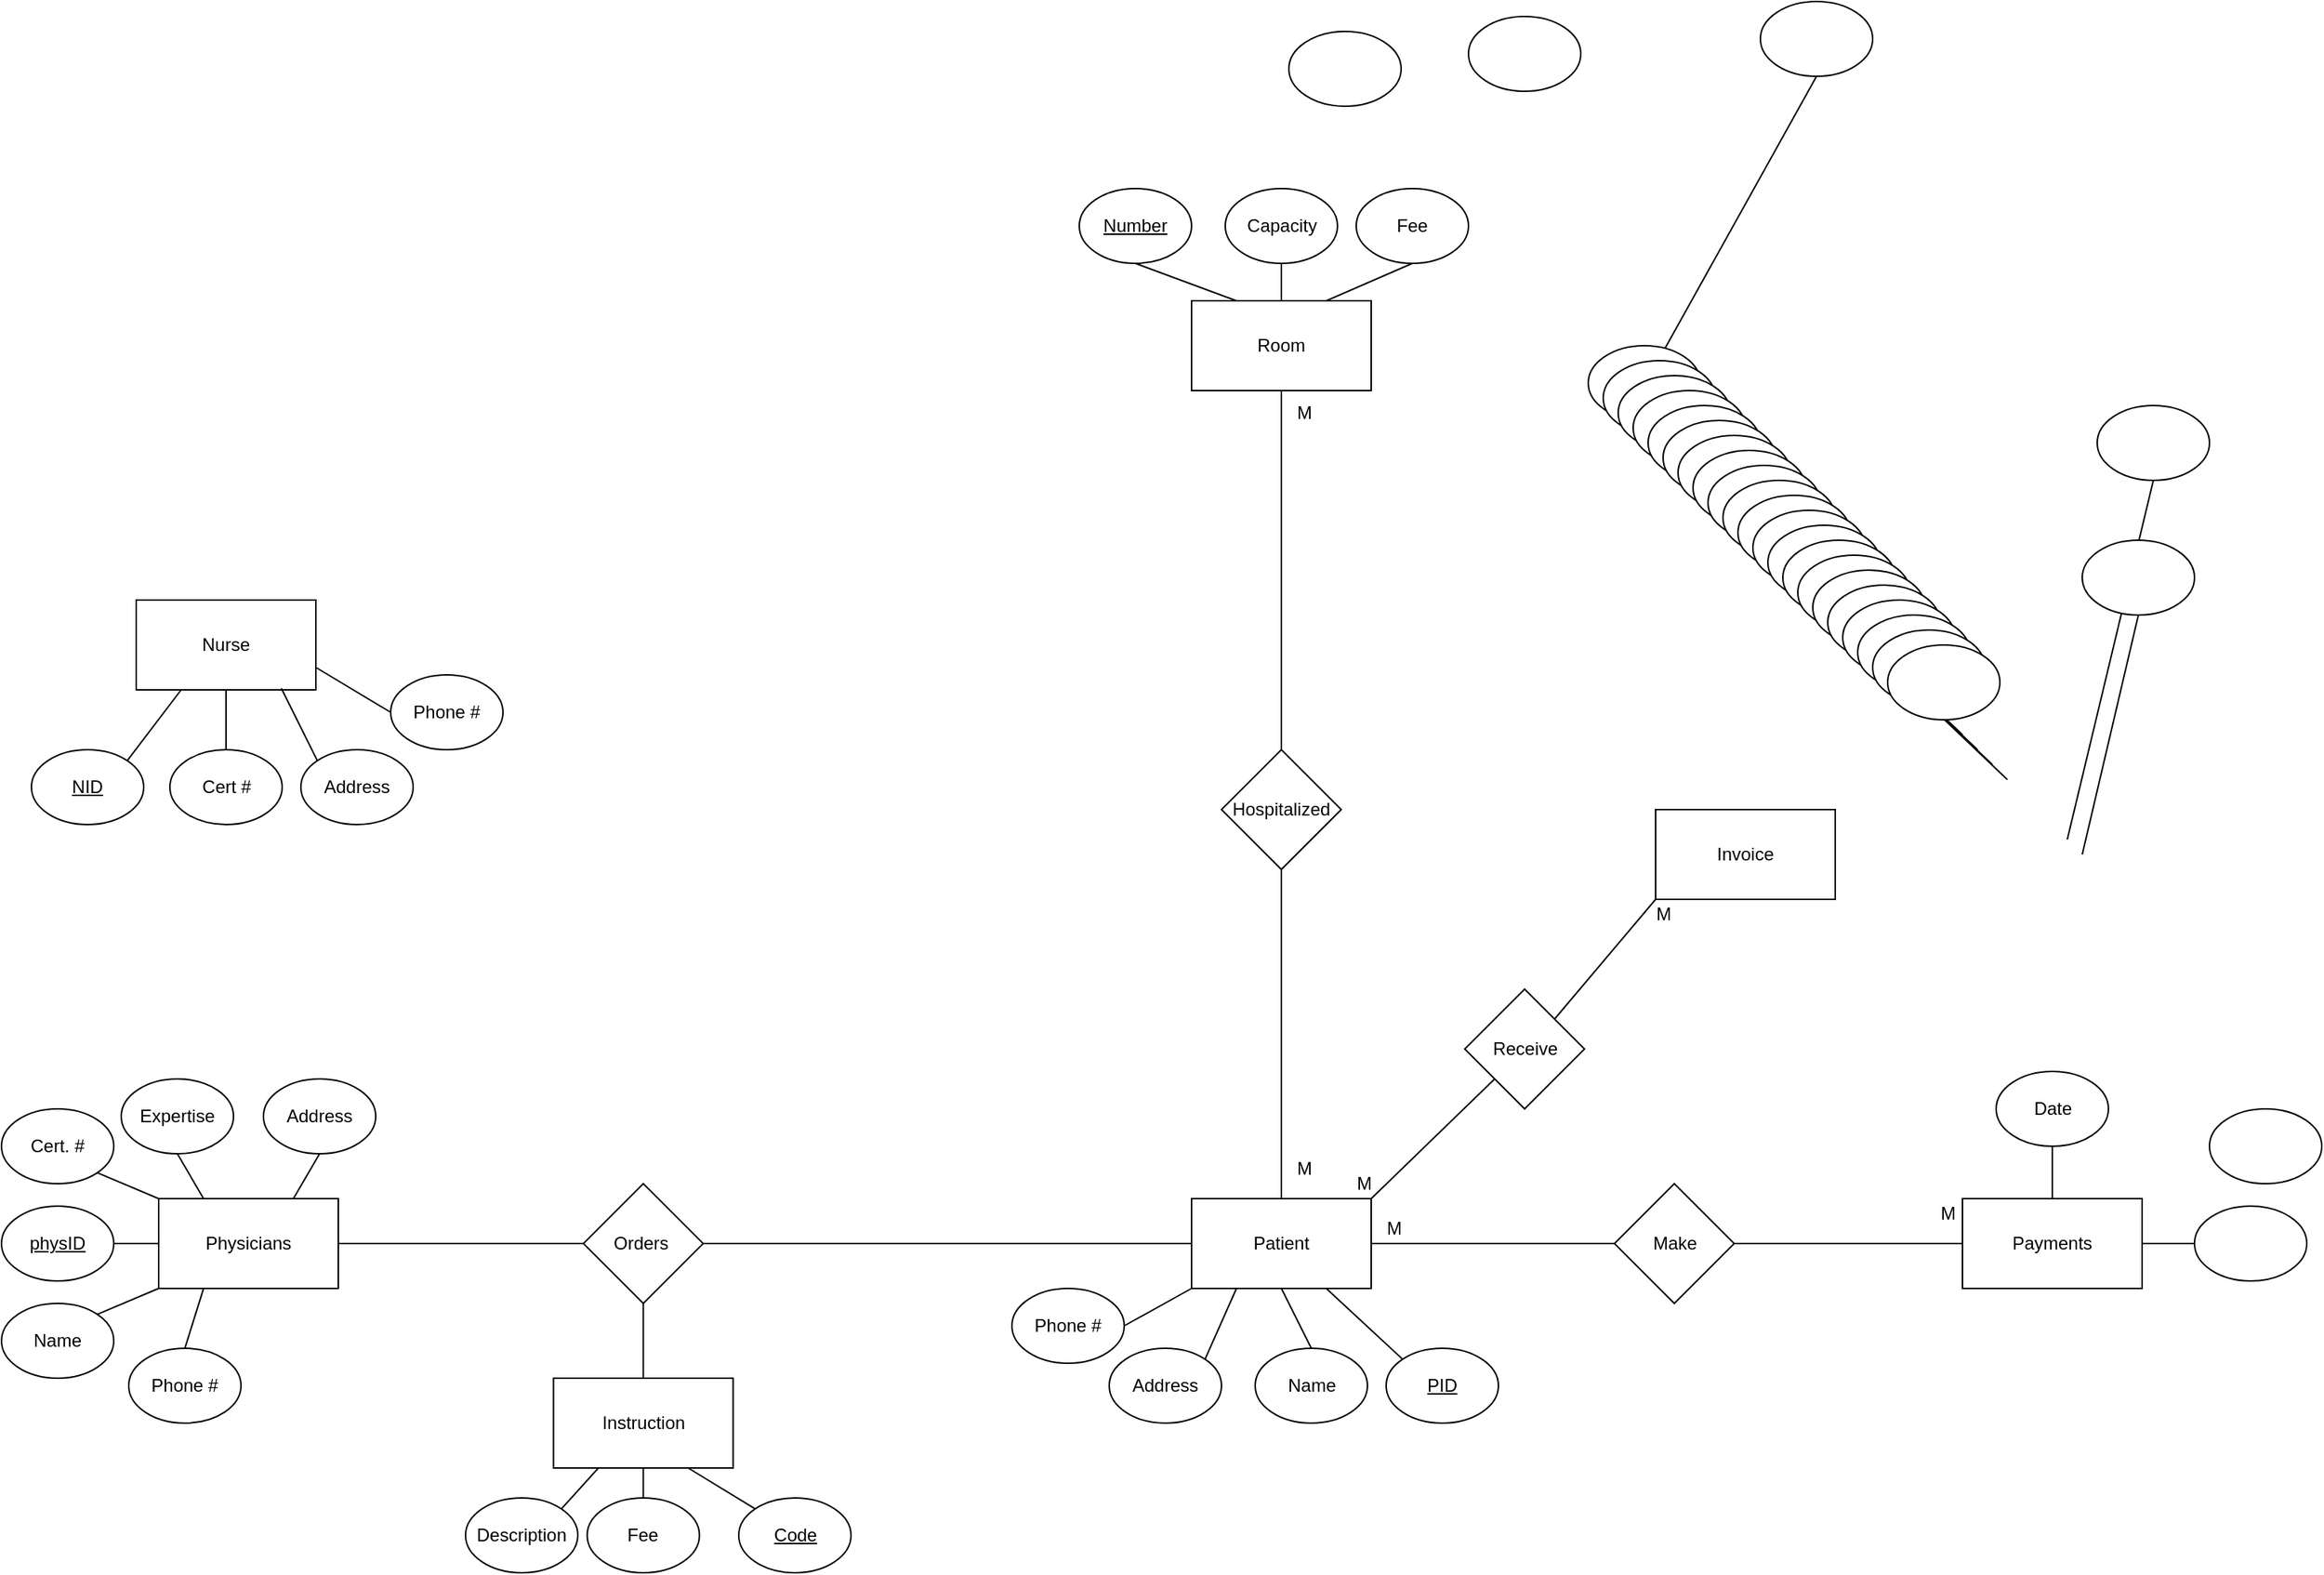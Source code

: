 <mxfile version="20.7.4" type="device"><diagram id="SSazmtFKOzigNYbbt5q3" name="Page-1"><mxGraphModel dx="3290" dy="1464" grid="1" gridSize="10" guides="1" tooltips="1" connect="1" arrows="1" fold="1" page="1" pageScale="1" pageWidth="850" pageHeight="1100" math="0" shadow="0"><root><mxCell id="0"/><mxCell id="1" parent="0"/><mxCell id="51HZiMlxU9EM_0fWzo---1" value="Physicians" style="rounded=0;whiteSpace=wrap;html=1;" parent="1" vertex="1"><mxGeometry x="-705" y="820" width="120" height="60" as="geometry"/></mxCell><mxCell id="51HZiMlxU9EM_0fWzo---2" value="Room" style="rounded=0;whiteSpace=wrap;html=1;" parent="1" vertex="1"><mxGeometry x="-15" y="220" width="120" height="60" as="geometry"/></mxCell><mxCell id="51HZiMlxU9EM_0fWzo---3" value="Instruction" style="rounded=0;whiteSpace=wrap;html=1;" parent="1" vertex="1"><mxGeometry x="-441.25" y="940" width="120" height="60" as="geometry"/></mxCell><mxCell id="51HZiMlxU9EM_0fWzo---4" value="Payments" style="rounded=0;whiteSpace=wrap;html=1;" parent="1" vertex="1"><mxGeometry x="500" y="820" width="120" height="60" as="geometry"/></mxCell><mxCell id="51HZiMlxU9EM_0fWzo---5" value="Patient" style="rounded=0;whiteSpace=wrap;html=1;" parent="1" vertex="1"><mxGeometry x="-15" y="820" width="120" height="60" as="geometry"/></mxCell><mxCell id="51HZiMlxU9EM_0fWzo---6" value="Nurse" style="rounded=0;whiteSpace=wrap;html=1;" parent="1" vertex="1"><mxGeometry x="-720" y="420" width="120" height="60" as="geometry"/></mxCell><mxCell id="51HZiMlxU9EM_0fWzo---7" value="&lt;u&gt;physID&lt;/u&gt;" style="ellipse;whiteSpace=wrap;html=1;" parent="1" vertex="1"><mxGeometry x="-810" y="825" width="75" height="50" as="geometry"/></mxCell><mxCell id="51HZiMlxU9EM_0fWzo---8" value="" style="endArrow=none;html=1;rounded=0;entryX=1;entryY=0.5;entryDx=0;entryDy=0;exitX=0;exitY=0.5;exitDx=0;exitDy=0;" parent="1" source="51HZiMlxU9EM_0fWzo---1" target="51HZiMlxU9EM_0fWzo---7" edge="1"><mxGeometry width="50" height="50" relative="1" as="geometry"><mxPoint x="-655" y="760" as="sourcePoint"/><mxPoint x="-435" y="920" as="targetPoint"/></mxGeometry></mxCell><mxCell id="51HZiMlxU9EM_0fWzo---87" value="" style="ellipse;whiteSpace=wrap;html=1;" parent="1" vertex="1"><mxGeometry x="50" y="40" width="75" height="50" as="geometry"/></mxCell><mxCell id="51HZiMlxU9EM_0fWzo---88" value="" style="endArrow=none;html=1;rounded=0;entryX=0;entryY=0;entryDx=0;entryDy=0;exitX=0.75;exitY=1;exitDx=0;exitDy=0;" parent="1" source="51HZiMlxU9EM_0fWzo---3" target="51HZiMlxU9EM_0fWzo---93" edge="1"><mxGeometry width="50" height="50" relative="1" as="geometry"><mxPoint x="-330" y="1090" as="sourcePoint"/><mxPoint x="362.5" y="1220" as="targetPoint"/></mxGeometry></mxCell><mxCell id="51HZiMlxU9EM_0fWzo---89" value="" style="ellipse;whiteSpace=wrap;html=1;" parent="1" vertex="1"><mxGeometry x="170" y="30" width="75" height="50" as="geometry"/></mxCell><mxCell id="51HZiMlxU9EM_0fWzo---91" value="" style="ellipse;whiteSpace=wrap;html=1;" parent="1" vertex="1"><mxGeometry x="665" y="760" width="75" height="50" as="geometry"/></mxCell><mxCell id="51HZiMlxU9EM_0fWzo---93" value="&lt;u&gt;Code&lt;/u&gt;" style="ellipse;whiteSpace=wrap;html=1;" parent="1" vertex="1"><mxGeometry x="-317.5" y="1020" width="75" height="50" as="geometry"/></mxCell><mxCell id="51HZiMlxU9EM_0fWzo---95" value="Phone #" style="ellipse;whiteSpace=wrap;html=1;" parent="1" vertex="1"><mxGeometry x="-725" y="920" width="75" height="50" as="geometry"/></mxCell><mxCell id="51HZiMlxU9EM_0fWzo---96" value="" style="endArrow=none;html=1;rounded=0;exitX=0.25;exitY=1;exitDx=0;exitDy=0;entryX=0.5;entryY=0;entryDx=0;entryDy=0;" parent="1" source="51HZiMlxU9EM_0fWzo---1" target="51HZiMlxU9EM_0fWzo---95" edge="1"><mxGeometry width="50" height="50" relative="1" as="geometry"><mxPoint x="-405" y="810" as="sourcePoint"/><mxPoint x="-675" y="920" as="targetPoint"/></mxGeometry></mxCell><mxCell id="51HZiMlxU9EM_0fWzo---97" value="Fee" style="ellipse;whiteSpace=wrap;html=1;" parent="1" vertex="1"><mxGeometry x="-418.75" y="1020" width="75" height="50" as="geometry"/></mxCell><mxCell id="51HZiMlxU9EM_0fWzo---98" value="" style="endArrow=none;html=1;rounded=0;entryX=0.5;entryY=0;entryDx=0;entryDy=0;exitX=0.5;exitY=1;exitDx=0;exitDy=0;" parent="1" source="51HZiMlxU9EM_0fWzo---3" target="51HZiMlxU9EM_0fWzo---97" edge="1"><mxGeometry width="50" height="50" relative="1" as="geometry"><mxPoint x="-390" y="1090" as="sourcePoint"/><mxPoint x="412.5" y="1270" as="targetPoint"/></mxGeometry></mxCell><mxCell id="51HZiMlxU9EM_0fWzo---99" value="Description" style="ellipse;whiteSpace=wrap;html=1;" parent="1" vertex="1"><mxGeometry x="-500" y="1020" width="75" height="50" as="geometry"/></mxCell><mxCell id="51HZiMlxU9EM_0fWzo---100" value="" style="endArrow=none;html=1;rounded=0;entryX=1;entryY=0;entryDx=0;entryDy=0;exitX=0.25;exitY=1;exitDx=0;exitDy=0;" parent="1" source="51HZiMlxU9EM_0fWzo---3" target="51HZiMlxU9EM_0fWzo---99" edge="1"><mxGeometry width="50" height="50" relative="1" as="geometry"><mxPoint x="-420" y="1090" as="sourcePoint"/><mxPoint x="-110" y="1130" as="targetPoint"/></mxGeometry></mxCell><mxCell id="51HZiMlxU9EM_0fWzo---101" value="Capacity" style="ellipse;whiteSpace=wrap;html=1;" parent="1" vertex="1"><mxGeometry x="7.5" y="145" width="75" height="50" as="geometry"/></mxCell><mxCell id="51HZiMlxU9EM_0fWzo---102" value="" style="endArrow=none;html=1;rounded=0;entryX=0.5;entryY=1;entryDx=0;entryDy=0;exitX=0.5;exitY=0;exitDx=0;exitDy=0;" parent="1" source="51HZiMlxU9EM_0fWzo---2" target="51HZiMlxU9EM_0fWzo---101" edge="1"><mxGeometry width="50" height="50" relative="1" as="geometry"><mxPoint x="335" y="235" as="sourcePoint"/><mxPoint x="555" y="395" as="targetPoint"/></mxGeometry></mxCell><mxCell id="51HZiMlxU9EM_0fWzo---103" value="Address" style="ellipse;whiteSpace=wrap;html=1;" parent="1" vertex="1"><mxGeometry x="-635" y="740" width="75" height="50" as="geometry"/></mxCell><mxCell id="51HZiMlxU9EM_0fWzo---104" value="" style="endArrow=none;html=1;rounded=0;entryX=0.5;entryY=1;entryDx=0;entryDy=0;exitX=0.75;exitY=0;exitDx=0;exitDy=0;" parent="1" source="51HZiMlxU9EM_0fWzo---1" target="51HZiMlxU9EM_0fWzo---103" edge="1"><mxGeometry width="50" height="50" relative="1" as="geometry"><mxPoint x="-365" y="850" as="sourcePoint"/><mxPoint x="-145" y="1010" as="targetPoint"/></mxGeometry></mxCell><mxCell id="51HZiMlxU9EM_0fWzo---105" value="" style="ellipse;whiteSpace=wrap;html=1;" parent="1" vertex="1"><mxGeometry x="365" y="20" width="75" height="50" as="geometry"/></mxCell><mxCell id="51HZiMlxU9EM_0fWzo---106" value="" style="endArrow=none;html=1;rounded=0;entryX=0.5;entryY=1;entryDx=0;entryDy=0;" parent="1" target="51HZiMlxU9EM_0fWzo---105" edge="1"><mxGeometry width="50" height="50" relative="1" as="geometry"><mxPoint x="280" y="290" as="sourcePoint"/><mxPoint x="500" y="450" as="targetPoint"/></mxGeometry></mxCell><mxCell id="51HZiMlxU9EM_0fWzo---107" value="Cert. #" style="ellipse;whiteSpace=wrap;html=1;" parent="1" vertex="1"><mxGeometry x="-810" y="760" width="75" height="50" as="geometry"/></mxCell><mxCell id="51HZiMlxU9EM_0fWzo---108" value="" style="endArrow=none;html=1;rounded=0;entryX=1;entryY=1;entryDx=0;entryDy=0;exitX=0;exitY=0;exitDx=0;exitDy=0;" parent="1" source="51HZiMlxU9EM_0fWzo---1" target="51HZiMlxU9EM_0fWzo---107" edge="1"><mxGeometry width="50" height="50" relative="1" as="geometry"><mxPoint x="-705" y="820" as="sourcePoint"/><mxPoint x="-325" y="1030" as="targetPoint"/></mxGeometry></mxCell><mxCell id="51HZiMlxU9EM_0fWzo---109" value="Name" style="ellipse;whiteSpace=wrap;html=1;" parent="1" vertex="1"><mxGeometry x="-810" y="890" width="75" height="50" as="geometry"/></mxCell><mxCell id="51HZiMlxU9EM_0fWzo---110" value="" style="endArrow=none;html=1;rounded=0;entryX=1;entryY=0;entryDx=0;entryDy=0;exitX=0;exitY=1;exitDx=0;exitDy=0;" parent="1" source="51HZiMlxU9EM_0fWzo---1" target="51HZiMlxU9EM_0fWzo---109" edge="1"><mxGeometry width="50" height="50" relative="1" as="geometry"><mxPoint x="-545" y="710" as="sourcePoint"/><mxPoint x="-315" y="1040" as="targetPoint"/></mxGeometry></mxCell><mxCell id="51HZiMlxU9EM_0fWzo---111" value="Expertise" style="ellipse;whiteSpace=wrap;html=1;" parent="1" vertex="1"><mxGeometry x="-730" y="740" width="75" height="50" as="geometry"/></mxCell><mxCell id="51HZiMlxU9EM_0fWzo---112" value="" style="endArrow=none;html=1;rounded=0;entryX=0.5;entryY=1;entryDx=0;entryDy=0;exitX=0.25;exitY=0;exitDx=0;exitDy=0;" parent="1" source="51HZiMlxU9EM_0fWzo---1" target="51HZiMlxU9EM_0fWzo---111" edge="1"><mxGeometry width="50" height="50" relative="1" as="geometry"><mxPoint x="-475" y="710" as="sourcePoint"/><mxPoint x="-305" y="1050" as="targetPoint"/></mxGeometry></mxCell><mxCell id="51HZiMlxU9EM_0fWzo---113" value="Fee" style="ellipse;whiteSpace=wrap;html=1;" parent="1" vertex="1"><mxGeometry x="95" y="145" width="75" height="50" as="geometry"/></mxCell><mxCell id="51HZiMlxU9EM_0fWzo---114" value="" style="endArrow=none;html=1;rounded=0;entryX=0.5;entryY=1;entryDx=0;entryDy=0;exitX=0.75;exitY=0;exitDx=0;exitDy=0;" parent="1" source="51HZiMlxU9EM_0fWzo---2" target="51HZiMlxU9EM_0fWzo---113" edge="1"><mxGeometry width="50" height="50" relative="1" as="geometry"><mxPoint x="495" y="105" as="sourcePoint"/><mxPoint x="615" y="455" as="targetPoint"/></mxGeometry></mxCell><mxCell id="51HZiMlxU9EM_0fWzo---115" value="&lt;u&gt;Number&lt;/u&gt;" style="ellipse;whiteSpace=wrap;html=1;" parent="1" vertex="1"><mxGeometry x="-90" y="145" width="75" height="50" as="geometry"/></mxCell><mxCell id="51HZiMlxU9EM_0fWzo---116" value="" style="endArrow=none;html=1;rounded=0;entryX=0.5;entryY=1;entryDx=0;entryDy=0;exitX=0.25;exitY=0;exitDx=0;exitDy=0;" parent="1" source="51HZiMlxU9EM_0fWzo---2" target="51HZiMlxU9EM_0fWzo---115" edge="1"><mxGeometry width="50" height="50" relative="1" as="geometry"><mxPoint x="475" y="155" as="sourcePoint"/><mxPoint x="625" y="465" as="targetPoint"/></mxGeometry></mxCell><mxCell id="51HZiMlxU9EM_0fWzo---117" value="" style="ellipse;whiteSpace=wrap;html=1;" parent="1" vertex="1"><mxGeometry x="250" y="250" width="75" height="50" as="geometry"/></mxCell><mxCell id="51HZiMlxU9EM_0fWzo---118" value="" style="endArrow=none;html=1;rounded=0;entryX=0.5;entryY=1;entryDx=0;entryDy=0;" parent="1" target="51HZiMlxU9EM_0fWzo---117" edge="1"><mxGeometry width="50" height="50" relative="1" as="geometry"><mxPoint x="340" y="350" as="sourcePoint"/><mxPoint x="560" y="510" as="targetPoint"/></mxGeometry></mxCell><mxCell id="51HZiMlxU9EM_0fWzo---119" value="" style="ellipse;whiteSpace=wrap;html=1;" parent="1" vertex="1"><mxGeometry x="260" y="260" width="75" height="50" as="geometry"/></mxCell><mxCell id="51HZiMlxU9EM_0fWzo---120" value="" style="endArrow=none;html=1;rounded=0;entryX=0.5;entryY=1;entryDx=0;entryDy=0;" parent="1" target="51HZiMlxU9EM_0fWzo---119" edge="1"><mxGeometry width="50" height="50" relative="1" as="geometry"><mxPoint x="350" y="360" as="sourcePoint"/><mxPoint x="570" y="520" as="targetPoint"/></mxGeometry></mxCell><mxCell id="51HZiMlxU9EM_0fWzo---121" value="" style="ellipse;whiteSpace=wrap;html=1;" parent="1" vertex="1"><mxGeometry x="270" y="270" width="75" height="50" as="geometry"/></mxCell><mxCell id="51HZiMlxU9EM_0fWzo---122" value="" style="endArrow=none;html=1;rounded=0;entryX=0.5;entryY=1;entryDx=0;entryDy=0;" parent="1" target="51HZiMlxU9EM_0fWzo---121" edge="1"><mxGeometry width="50" height="50" relative="1" as="geometry"><mxPoint x="360" y="370" as="sourcePoint"/><mxPoint x="580" y="530" as="targetPoint"/></mxGeometry></mxCell><mxCell id="51HZiMlxU9EM_0fWzo---123" value="" style="ellipse;whiteSpace=wrap;html=1;" parent="1" vertex="1"><mxGeometry x="280" y="280" width="75" height="50" as="geometry"/></mxCell><mxCell id="51HZiMlxU9EM_0fWzo---124" value="" style="endArrow=none;html=1;rounded=0;entryX=0.5;entryY=1;entryDx=0;entryDy=0;" parent="1" target="51HZiMlxU9EM_0fWzo---123" edge="1"><mxGeometry width="50" height="50" relative="1" as="geometry"><mxPoint x="370" y="380" as="sourcePoint"/><mxPoint x="590" y="540" as="targetPoint"/></mxGeometry></mxCell><mxCell id="51HZiMlxU9EM_0fWzo---125" value="" style="ellipse;whiteSpace=wrap;html=1;" parent="1" vertex="1"><mxGeometry x="290" y="290" width="75" height="50" as="geometry"/></mxCell><mxCell id="51HZiMlxU9EM_0fWzo---126" value="" style="endArrow=none;html=1;rounded=0;entryX=0.5;entryY=1;entryDx=0;entryDy=0;" parent="1" target="51HZiMlxU9EM_0fWzo---125" edge="1"><mxGeometry width="50" height="50" relative="1" as="geometry"><mxPoint x="380" y="390" as="sourcePoint"/><mxPoint x="600" y="550" as="targetPoint"/></mxGeometry></mxCell><mxCell id="51HZiMlxU9EM_0fWzo---127" value="" style="ellipse;whiteSpace=wrap;html=1;" parent="1" vertex="1"><mxGeometry x="300" y="300" width="75" height="50" as="geometry"/></mxCell><mxCell id="51HZiMlxU9EM_0fWzo---128" value="" style="endArrow=none;html=1;rounded=0;entryX=0.5;entryY=1;entryDx=0;entryDy=0;" parent="1" target="51HZiMlxU9EM_0fWzo---127" edge="1"><mxGeometry width="50" height="50" relative="1" as="geometry"><mxPoint x="390" y="400" as="sourcePoint"/><mxPoint x="610" y="560" as="targetPoint"/></mxGeometry></mxCell><mxCell id="51HZiMlxU9EM_0fWzo---129" value="" style="ellipse;whiteSpace=wrap;html=1;" parent="1" vertex="1"><mxGeometry x="310" y="310" width="75" height="50" as="geometry"/></mxCell><mxCell id="51HZiMlxU9EM_0fWzo---130" value="" style="endArrow=none;html=1;rounded=0;entryX=0.5;entryY=1;entryDx=0;entryDy=0;" parent="1" target="51HZiMlxU9EM_0fWzo---129" edge="1"><mxGeometry width="50" height="50" relative="1" as="geometry"><mxPoint x="400" y="410" as="sourcePoint"/><mxPoint x="620" y="570" as="targetPoint"/></mxGeometry></mxCell><mxCell id="51HZiMlxU9EM_0fWzo---131" value="" style="ellipse;whiteSpace=wrap;html=1;" parent="1" vertex="1"><mxGeometry x="320" y="320" width="75" height="50" as="geometry"/></mxCell><mxCell id="51HZiMlxU9EM_0fWzo---132" value="" style="endArrow=none;html=1;rounded=0;entryX=0.5;entryY=1;entryDx=0;entryDy=0;" parent="1" target="51HZiMlxU9EM_0fWzo---131" edge="1"><mxGeometry width="50" height="50" relative="1" as="geometry"><mxPoint x="410" y="420" as="sourcePoint"/><mxPoint x="630" y="580" as="targetPoint"/></mxGeometry></mxCell><mxCell id="51HZiMlxU9EM_0fWzo---133" value="" style="ellipse;whiteSpace=wrap;html=1;" parent="1" vertex="1"><mxGeometry x="330" y="330" width="75" height="50" as="geometry"/></mxCell><mxCell id="51HZiMlxU9EM_0fWzo---134" value="" style="endArrow=none;html=1;rounded=0;entryX=0.5;entryY=1;entryDx=0;entryDy=0;" parent="1" target="51HZiMlxU9EM_0fWzo---133" edge="1"><mxGeometry width="50" height="50" relative="1" as="geometry"><mxPoint x="420" y="430" as="sourcePoint"/><mxPoint x="640" y="590" as="targetPoint"/></mxGeometry></mxCell><mxCell id="51HZiMlxU9EM_0fWzo---135" value="" style="ellipse;whiteSpace=wrap;html=1;" parent="1" vertex="1"><mxGeometry x="340" y="340" width="75" height="50" as="geometry"/></mxCell><mxCell id="51HZiMlxU9EM_0fWzo---136" value="" style="endArrow=none;html=1;rounded=0;entryX=0.5;entryY=1;entryDx=0;entryDy=0;" parent="1" target="51HZiMlxU9EM_0fWzo---135" edge="1"><mxGeometry width="50" height="50" relative="1" as="geometry"><mxPoint x="430" y="440" as="sourcePoint"/><mxPoint x="650" y="600" as="targetPoint"/></mxGeometry></mxCell><mxCell id="51HZiMlxU9EM_0fWzo---137" value="" style="ellipse;whiteSpace=wrap;html=1;" parent="1" vertex="1"><mxGeometry x="350" y="350" width="75" height="50" as="geometry"/></mxCell><mxCell id="51HZiMlxU9EM_0fWzo---138" value="" style="endArrow=none;html=1;rounded=0;entryX=0.5;entryY=1;entryDx=0;entryDy=0;" parent="1" target="51HZiMlxU9EM_0fWzo---137" edge="1"><mxGeometry width="50" height="50" relative="1" as="geometry"><mxPoint x="440" y="450" as="sourcePoint"/><mxPoint x="660" y="610" as="targetPoint"/></mxGeometry></mxCell><mxCell id="51HZiMlxU9EM_0fWzo---139" value="" style="ellipse;whiteSpace=wrap;html=1;" parent="1" vertex="1"><mxGeometry x="360" y="360" width="75" height="50" as="geometry"/></mxCell><mxCell id="51HZiMlxU9EM_0fWzo---140" value="" style="endArrow=none;html=1;rounded=0;entryX=0.5;entryY=1;entryDx=0;entryDy=0;" parent="1" target="51HZiMlxU9EM_0fWzo---139" edge="1"><mxGeometry width="50" height="50" relative="1" as="geometry"><mxPoint x="450" y="460" as="sourcePoint"/><mxPoint x="670" y="620" as="targetPoint"/></mxGeometry></mxCell><mxCell id="51HZiMlxU9EM_0fWzo---141" value="" style="ellipse;whiteSpace=wrap;html=1;" parent="1" vertex="1"><mxGeometry x="370" y="370" width="75" height="50" as="geometry"/></mxCell><mxCell id="51HZiMlxU9EM_0fWzo---142" value="" style="endArrow=none;html=1;rounded=0;entryX=0.5;entryY=1;entryDx=0;entryDy=0;" parent="1" target="51HZiMlxU9EM_0fWzo---141" edge="1"><mxGeometry width="50" height="50" relative="1" as="geometry"><mxPoint x="460" y="470" as="sourcePoint"/><mxPoint x="680" y="630" as="targetPoint"/></mxGeometry></mxCell><mxCell id="51HZiMlxU9EM_0fWzo---143" value="" style="ellipse;whiteSpace=wrap;html=1;" parent="1" vertex="1"><mxGeometry x="380" y="380" width="75" height="50" as="geometry"/></mxCell><mxCell id="51HZiMlxU9EM_0fWzo---144" value="" style="endArrow=none;html=1;rounded=0;entryX=0.5;entryY=1;entryDx=0;entryDy=0;" parent="1" target="51HZiMlxU9EM_0fWzo---143" edge="1"><mxGeometry width="50" height="50" relative="1" as="geometry"><mxPoint x="470" y="480" as="sourcePoint"/><mxPoint x="690" y="640" as="targetPoint"/></mxGeometry></mxCell><mxCell id="51HZiMlxU9EM_0fWzo---145" value="" style="ellipse;whiteSpace=wrap;html=1;" parent="1" vertex="1"><mxGeometry x="390" y="390" width="75" height="50" as="geometry"/></mxCell><mxCell id="51HZiMlxU9EM_0fWzo---146" value="" style="endArrow=none;html=1;rounded=0;entryX=0.5;entryY=1;entryDx=0;entryDy=0;" parent="1" target="51HZiMlxU9EM_0fWzo---145" edge="1"><mxGeometry width="50" height="50" relative="1" as="geometry"><mxPoint x="480" y="490" as="sourcePoint"/><mxPoint x="700" y="650" as="targetPoint"/></mxGeometry></mxCell><mxCell id="51HZiMlxU9EM_0fWzo---147" value="" style="ellipse;whiteSpace=wrap;html=1;" parent="1" vertex="1"><mxGeometry x="400" y="400" width="75" height="50" as="geometry"/></mxCell><mxCell id="51HZiMlxU9EM_0fWzo---148" value="" style="endArrow=none;html=1;rounded=0;entryX=0.5;entryY=1;entryDx=0;entryDy=0;" parent="1" target="51HZiMlxU9EM_0fWzo---147" edge="1"><mxGeometry width="50" height="50" relative="1" as="geometry"><mxPoint x="490" y="500" as="sourcePoint"/><mxPoint x="710" y="660" as="targetPoint"/></mxGeometry></mxCell><mxCell id="51HZiMlxU9EM_0fWzo---149" value="" style="ellipse;whiteSpace=wrap;html=1;" parent="1" vertex="1"><mxGeometry x="410" y="410" width="75" height="50" as="geometry"/></mxCell><mxCell id="51HZiMlxU9EM_0fWzo---150" value="" style="endArrow=none;html=1;rounded=0;entryX=0.5;entryY=1;entryDx=0;entryDy=0;" parent="1" target="51HZiMlxU9EM_0fWzo---149" edge="1"><mxGeometry width="50" height="50" relative="1" as="geometry"><mxPoint x="500" y="510" as="sourcePoint"/><mxPoint x="720" y="670" as="targetPoint"/></mxGeometry></mxCell><mxCell id="51HZiMlxU9EM_0fWzo---151" value="" style="ellipse;whiteSpace=wrap;html=1;" parent="1" vertex="1"><mxGeometry x="420" y="420" width="75" height="50" as="geometry"/></mxCell><mxCell id="51HZiMlxU9EM_0fWzo---152" value="" style="endArrow=none;html=1;rounded=0;entryX=0.5;entryY=1;entryDx=0;entryDy=0;" parent="1" target="51HZiMlxU9EM_0fWzo---151" edge="1"><mxGeometry width="50" height="50" relative="1" as="geometry"><mxPoint x="510" y="520" as="sourcePoint"/><mxPoint x="730" y="680" as="targetPoint"/></mxGeometry></mxCell><mxCell id="51HZiMlxU9EM_0fWzo---153" value="" style="ellipse;whiteSpace=wrap;html=1;" parent="1" vertex="1"><mxGeometry x="430" y="430" width="75" height="50" as="geometry"/></mxCell><mxCell id="51HZiMlxU9EM_0fWzo---154" value="" style="endArrow=none;html=1;rounded=0;entryX=0.5;entryY=1;entryDx=0;entryDy=0;" parent="1" target="51HZiMlxU9EM_0fWzo---153" edge="1"><mxGeometry width="50" height="50" relative="1" as="geometry"><mxPoint x="520" y="530" as="sourcePoint"/><mxPoint x="740" y="690" as="targetPoint"/></mxGeometry></mxCell><mxCell id="51HZiMlxU9EM_0fWzo---155" value="" style="ellipse;whiteSpace=wrap;html=1;" parent="1" vertex="1"><mxGeometry x="440" y="440" width="75" height="50" as="geometry"/></mxCell><mxCell id="51HZiMlxU9EM_0fWzo---156" value="" style="endArrow=none;html=1;rounded=0;entryX=0.5;entryY=1;entryDx=0;entryDy=0;" parent="1" target="51HZiMlxU9EM_0fWzo---155" edge="1"><mxGeometry width="50" height="50" relative="1" as="geometry"><mxPoint x="530" y="540" as="sourcePoint"/><mxPoint x="750" y="700" as="targetPoint"/></mxGeometry></mxCell><mxCell id="51HZiMlxU9EM_0fWzo---157" value="" style="ellipse;whiteSpace=wrap;html=1;" parent="1" vertex="1"><mxGeometry x="450" y="450" width="75" height="50" as="geometry"/></mxCell><mxCell id="51HZiMlxU9EM_0fWzo---159" value="Phone #" style="ellipse;whiteSpace=wrap;html=1;" parent="1" vertex="1"><mxGeometry x="-550" y="470" width="75" height="50" as="geometry"/></mxCell><mxCell id="51HZiMlxU9EM_0fWzo---160" value="" style="endArrow=none;html=1;rounded=0;entryX=0;entryY=0.5;entryDx=0;entryDy=0;exitX=1;exitY=0.75;exitDx=0;exitDy=0;" parent="1" source="51HZiMlxU9EM_0fWzo---6" target="51HZiMlxU9EM_0fWzo---159" edge="1"><mxGeometry width="50" height="50" relative="1" as="geometry"><mxPoint x="-420" y="235" as="sourcePoint"/><mxPoint x="-330" y="380" as="targetPoint"/></mxGeometry></mxCell><mxCell id="51HZiMlxU9EM_0fWzo---161" value="Date" style="ellipse;whiteSpace=wrap;html=1;" parent="1" vertex="1"><mxGeometry x="522.5" y="735" width="75" height="50" as="geometry"/></mxCell><mxCell id="51HZiMlxU9EM_0fWzo---162" value="" style="endArrow=none;html=1;rounded=0;entryX=0.5;entryY=1;entryDx=0;entryDy=0;exitX=0.5;exitY=0;exitDx=0;exitDy=0;" parent="1" target="51HZiMlxU9EM_0fWzo---161" edge="1" source="51HZiMlxU9EM_0fWzo---4"><mxGeometry width="50" height="50" relative="1" as="geometry"><mxPoint x="560" y="570" as="sourcePoint"/><mxPoint x="780" y="730" as="targetPoint"/></mxGeometry></mxCell><mxCell id="51HZiMlxU9EM_0fWzo---163" value="" style="ellipse;whiteSpace=wrap;html=1;" parent="1" vertex="1"><mxGeometry x="590" y="290" width="75" height="50" as="geometry"/></mxCell><mxCell id="51HZiMlxU9EM_0fWzo---164" value="" style="endArrow=none;html=1;rounded=0;entryX=0.5;entryY=1;entryDx=0;entryDy=0;" parent="1" target="51HZiMlxU9EM_0fWzo---163" edge="1"><mxGeometry width="50" height="50" relative="1" as="geometry"><mxPoint x="570" y="580" as="sourcePoint"/><mxPoint x="790" y="740" as="targetPoint"/></mxGeometry></mxCell><mxCell id="51HZiMlxU9EM_0fWzo---165" value="" style="ellipse;whiteSpace=wrap;html=1;" parent="1" vertex="1"><mxGeometry x="580" y="380" width="75" height="50" as="geometry"/></mxCell><mxCell id="51HZiMlxU9EM_0fWzo---166" value="" style="endArrow=none;html=1;rounded=0;entryX=0.5;entryY=1;entryDx=0;entryDy=0;" parent="1" target="51HZiMlxU9EM_0fWzo---165" edge="1"><mxGeometry width="50" height="50" relative="1" as="geometry"><mxPoint x="580" y="590" as="sourcePoint"/><mxPoint x="800" y="750" as="targetPoint"/></mxGeometry></mxCell><mxCell id="51HZiMlxU9EM_0fWzo---167" value="" style="ellipse;whiteSpace=wrap;html=1;" parent="1" vertex="1"><mxGeometry x="655" y="825" width="75" height="50" as="geometry"/></mxCell><mxCell id="51HZiMlxU9EM_0fWzo---168" value="" style="endArrow=none;html=1;rounded=0;entryX=0;entryY=0.5;entryDx=0;entryDy=0;exitX=1;exitY=0.5;exitDx=0;exitDy=0;" parent="1" target="51HZiMlxU9EM_0fWzo---167" edge="1" source="51HZiMlxU9EM_0fWzo---4"><mxGeometry width="50" height="50" relative="1" as="geometry"><mxPoint x="590" y="600" as="sourcePoint"/><mxPoint x="810" y="760" as="targetPoint"/></mxGeometry></mxCell><mxCell id="51HZiMlxU9EM_0fWzo---169" value="&lt;u&gt;NID&lt;/u&gt;" style="ellipse;whiteSpace=wrap;html=1;" parent="1" vertex="1"><mxGeometry x="-790" y="520" width="75" height="50" as="geometry"/></mxCell><mxCell id="51HZiMlxU9EM_0fWzo---170" value="" style="endArrow=none;html=1;rounded=0;entryX=1;entryY=0;entryDx=0;entryDy=0;exitX=0.25;exitY=1;exitDx=0;exitDy=0;" parent="1" source="51HZiMlxU9EM_0fWzo---6" target="51HZiMlxU9EM_0fWzo---169" edge="1"><mxGeometry width="50" height="50" relative="1" as="geometry"><mxPoint x="-545" y="520" as="sourcePoint"/><mxPoint x="-325" y="680" as="targetPoint"/></mxGeometry></mxCell><mxCell id="51HZiMlxU9EM_0fWzo---171" value="Address" style="ellipse;whiteSpace=wrap;html=1;" parent="1" vertex="1"><mxGeometry x="-610" y="520" width="75" height="50" as="geometry"/></mxCell><mxCell id="51HZiMlxU9EM_0fWzo---172" value="" style="endArrow=none;html=1;rounded=0;entryX=0;entryY=0;entryDx=0;entryDy=0;exitX=0.808;exitY=0.983;exitDx=0;exitDy=0;exitPerimeter=0;" parent="1" source="51HZiMlxU9EM_0fWzo---6" target="51HZiMlxU9EM_0fWzo---171" edge="1"><mxGeometry width="50" height="50" relative="1" as="geometry"><mxPoint x="-535" y="530" as="sourcePoint"/><mxPoint x="-315" y="690" as="targetPoint"/></mxGeometry></mxCell><mxCell id="51HZiMlxU9EM_0fWzo---173" value="Cert #" style="ellipse;whiteSpace=wrap;html=1;" parent="1" vertex="1"><mxGeometry x="-697.5" y="520" width="75" height="50" as="geometry"/></mxCell><mxCell id="51HZiMlxU9EM_0fWzo---174" value="" style="endArrow=none;html=1;rounded=0;exitX=0.5;exitY=1;exitDx=0;exitDy=0;entryX=0.5;entryY=0;entryDx=0;entryDy=0;" parent="1" source="51HZiMlxU9EM_0fWzo---6" target="51HZiMlxU9EM_0fWzo---173" edge="1"><mxGeometry width="50" height="50" relative="1" as="geometry"><mxPoint x="-525" y="540" as="sourcePoint"/><mxPoint x="-625" y="550" as="targetPoint"/></mxGeometry></mxCell><mxCell id="51HZiMlxU9EM_0fWzo---175" value="Phone #" style="ellipse;whiteSpace=wrap;html=1;" parent="1" vertex="1"><mxGeometry x="-135" y="880" width="75" height="50" as="geometry"/></mxCell><mxCell id="51HZiMlxU9EM_0fWzo---176" value="" style="endArrow=none;html=1;rounded=0;entryX=1;entryY=0.5;entryDx=0;entryDy=0;exitX=0;exitY=1;exitDx=0;exitDy=0;" parent="1" source="51HZiMlxU9EM_0fWzo---5" target="51HZiMlxU9EM_0fWzo---175" edge="1"><mxGeometry width="50" height="50" relative="1" as="geometry"><mxPoint x="485" y="950" as="sourcePoint"/><mxPoint x="705" y="1110" as="targetPoint"/></mxGeometry></mxCell><mxCell id="51HZiMlxU9EM_0fWzo---177" value="Address" style="ellipse;whiteSpace=wrap;html=1;" parent="1" vertex="1"><mxGeometry x="-70" y="920" width="75" height="50" as="geometry"/></mxCell><mxCell id="51HZiMlxU9EM_0fWzo---178" value="" style="endArrow=none;html=1;rounded=0;entryX=1;entryY=0;entryDx=0;entryDy=0;exitX=0.25;exitY=1;exitDx=0;exitDy=0;" parent="1" source="51HZiMlxU9EM_0fWzo---5" target="51HZiMlxU9EM_0fWzo---177" edge="1"><mxGeometry width="50" height="50" relative="1" as="geometry"><mxPoint x="495" y="960" as="sourcePoint"/><mxPoint x="715" y="1120" as="targetPoint"/></mxGeometry></mxCell><mxCell id="51HZiMlxU9EM_0fWzo---179" value="&lt;u&gt;PID&lt;/u&gt;" style="ellipse;whiteSpace=wrap;html=1;" parent="1" vertex="1"><mxGeometry x="115" y="920" width="75" height="50" as="geometry"/></mxCell><mxCell id="51HZiMlxU9EM_0fWzo---180" value="" style="endArrow=none;html=1;rounded=0;entryX=0;entryY=0;entryDx=0;entryDy=0;exitX=0.75;exitY=1;exitDx=0;exitDy=0;" parent="1" source="51HZiMlxU9EM_0fWzo---5" target="51HZiMlxU9EM_0fWzo---179" edge="1"><mxGeometry width="50" height="50" relative="1" as="geometry"><mxPoint x="505" y="970" as="sourcePoint"/><mxPoint x="725" y="1130" as="targetPoint"/></mxGeometry></mxCell><mxCell id="51HZiMlxU9EM_0fWzo---181" value="Name" style="ellipse;whiteSpace=wrap;html=1;" parent="1" vertex="1"><mxGeometry x="27.5" y="920" width="75" height="50" as="geometry"/></mxCell><mxCell id="51HZiMlxU9EM_0fWzo---182" value="" style="endArrow=none;html=1;rounded=0;entryX=0.5;entryY=0;entryDx=0;entryDy=0;exitX=0.5;exitY=1;exitDx=0;exitDy=0;" parent="1" source="51HZiMlxU9EM_0fWzo---5" target="51HZiMlxU9EM_0fWzo---181" edge="1"><mxGeometry width="50" height="50" relative="1" as="geometry"><mxPoint x="515" y="980" as="sourcePoint"/><mxPoint x="735" y="1140" as="targetPoint"/></mxGeometry></mxCell><mxCell id="-TbdaekWmT4Wg_c_PYvP-1" value="Hospitalized" style="rhombus;whiteSpace=wrap;html=1;" vertex="1" parent="1"><mxGeometry x="5" y="520" width="80" height="80" as="geometry"/></mxCell><mxCell id="-TbdaekWmT4Wg_c_PYvP-2" value="" style="endArrow=none;html=1;rounded=0;entryX=0.5;entryY=1;entryDx=0;entryDy=0;exitX=0.5;exitY=0;exitDx=0;exitDy=0;" edge="1" parent="1" source="51HZiMlxU9EM_0fWzo---5" target="-TbdaekWmT4Wg_c_PYvP-1"><mxGeometry width="50" height="50" relative="1" as="geometry"><mxPoint x="310" y="670" as="sourcePoint"/><mxPoint x="360" y="620" as="targetPoint"/></mxGeometry></mxCell><mxCell id="-TbdaekWmT4Wg_c_PYvP-3" value="" style="endArrow=none;html=1;rounded=0;entryX=0.5;entryY=1;entryDx=0;entryDy=0;exitX=0.5;exitY=0;exitDx=0;exitDy=0;" edge="1" parent="1" source="-TbdaekWmT4Wg_c_PYvP-1" target="51HZiMlxU9EM_0fWzo---2"><mxGeometry width="50" height="50" relative="1" as="geometry"><mxPoint x="310" y="670" as="sourcePoint"/><mxPoint x="360" y="620" as="targetPoint"/></mxGeometry></mxCell><mxCell id="-TbdaekWmT4Wg_c_PYvP-4" value="M" style="text;html=1;align=center;verticalAlign=middle;resizable=0;points=[];autosize=1;strokeColor=none;fillColor=none;" vertex="1" parent="1"><mxGeometry x="45" y="280" width="30" height="30" as="geometry"/></mxCell><mxCell id="-TbdaekWmT4Wg_c_PYvP-5" value="M" style="text;html=1;align=center;verticalAlign=middle;resizable=0;points=[];autosize=1;strokeColor=none;fillColor=none;" vertex="1" parent="1"><mxGeometry x="45" y="785" width="30" height="30" as="geometry"/></mxCell><mxCell id="-TbdaekWmT4Wg_c_PYvP-6" value="Orders&amp;nbsp;" style="rhombus;whiteSpace=wrap;html=1;" vertex="1" parent="1"><mxGeometry x="-421.25" y="810" width="80" height="80" as="geometry"/></mxCell><mxCell id="-TbdaekWmT4Wg_c_PYvP-7" value="" style="endArrow=none;html=1;rounded=0;exitX=1;exitY=0.5;exitDx=0;exitDy=0;entryX=0;entryY=0.5;entryDx=0;entryDy=0;" edge="1" parent="1" source="-TbdaekWmT4Wg_c_PYvP-6" target="51HZiMlxU9EM_0fWzo---5"><mxGeometry width="50" height="50" relative="1" as="geometry"><mxPoint x="90" y="950" as="sourcePoint"/><mxPoint x="140" y="900" as="targetPoint"/></mxGeometry></mxCell><mxCell id="-TbdaekWmT4Wg_c_PYvP-8" value="" style="endArrow=none;html=1;rounded=0;entryX=1;entryY=0.5;entryDx=0;entryDy=0;exitX=0;exitY=0.5;exitDx=0;exitDy=0;" edge="1" parent="1" source="-TbdaekWmT4Wg_c_PYvP-6" target="51HZiMlxU9EM_0fWzo---1"><mxGeometry width="50" height="50" relative="1" as="geometry"><mxPoint x="90" y="950" as="sourcePoint"/><mxPoint x="140" y="900" as="targetPoint"/></mxGeometry></mxCell><mxCell id="-TbdaekWmT4Wg_c_PYvP-9" value="" style="endArrow=none;html=1;rounded=0;entryX=0.5;entryY=1;entryDx=0;entryDy=0;exitX=0.5;exitY=0;exitDx=0;exitDy=0;" edge="1" parent="1" source="51HZiMlxU9EM_0fWzo---3" target="-TbdaekWmT4Wg_c_PYvP-6"><mxGeometry width="50" height="50" relative="1" as="geometry"><mxPoint x="90" y="950" as="sourcePoint"/><mxPoint x="140" y="900" as="targetPoint"/></mxGeometry></mxCell><mxCell id="-TbdaekWmT4Wg_c_PYvP-10" value="" style="endArrow=none;html=1;rounded=0;exitX=1;exitY=0.5;exitDx=0;exitDy=0;" edge="1" parent="1" source="51HZiMlxU9EM_0fWzo---5" target="-TbdaekWmT4Wg_c_PYvP-11"><mxGeometry width="50" height="50" relative="1" as="geometry"><mxPoint x="90" y="600" as="sourcePoint"/><mxPoint x="210" y="800" as="targetPoint"/></mxGeometry></mxCell><mxCell id="-TbdaekWmT4Wg_c_PYvP-11" value="Make" style="rhombus;whiteSpace=wrap;html=1;" vertex="1" parent="1"><mxGeometry x="267.5" y="810" width="80" height="80" as="geometry"/></mxCell><mxCell id="-TbdaekWmT4Wg_c_PYvP-12" value="" style="endArrow=none;html=1;rounded=0;entryX=1;entryY=0.5;entryDx=0;entryDy=0;exitX=0;exitY=0.5;exitDx=0;exitDy=0;" edge="1" parent="1" source="51HZiMlxU9EM_0fWzo---4" target="-TbdaekWmT4Wg_c_PYvP-11"><mxGeometry width="50" height="50" relative="1" as="geometry"><mxPoint x="90" y="600" as="sourcePoint"/><mxPoint x="140" y="550" as="targetPoint"/></mxGeometry></mxCell><mxCell id="-TbdaekWmT4Wg_c_PYvP-13" value="M" style="text;html=1;align=center;verticalAlign=middle;resizable=0;points=[];autosize=1;strokeColor=none;fillColor=none;" vertex="1" parent="1"><mxGeometry x="105" y="825" width="30" height="30" as="geometry"/></mxCell><mxCell id="-TbdaekWmT4Wg_c_PYvP-14" value="M" style="text;html=1;align=center;verticalAlign=middle;resizable=0;points=[];autosize=1;strokeColor=none;fillColor=none;" vertex="1" parent="1"><mxGeometry x="475" y="815" width="30" height="30" as="geometry"/></mxCell><mxCell id="-TbdaekWmT4Wg_c_PYvP-15" value="Invoice" style="rounded=0;whiteSpace=wrap;html=1;" vertex="1" parent="1"><mxGeometry x="295" y="560" width="120" height="60" as="geometry"/></mxCell><mxCell id="-TbdaekWmT4Wg_c_PYvP-16" value="Receive" style="rhombus;whiteSpace=wrap;html=1;" vertex="1" parent="1"><mxGeometry x="167.5" y="680" width="80" height="80" as="geometry"/></mxCell><mxCell id="-TbdaekWmT4Wg_c_PYvP-17" value="" style="endArrow=none;html=1;rounded=0;exitX=1;exitY=0;exitDx=0;exitDy=0;entryX=0;entryY=1;entryDx=0;entryDy=0;" edge="1" parent="1" source="51HZiMlxU9EM_0fWzo---5" target="-TbdaekWmT4Wg_c_PYvP-16"><mxGeometry width="50" height="50" relative="1" as="geometry"><mxPoint x="90" y="600" as="sourcePoint"/><mxPoint x="140" y="550" as="targetPoint"/></mxGeometry></mxCell><mxCell id="-TbdaekWmT4Wg_c_PYvP-18" value="" style="endArrow=none;html=1;rounded=0;entryX=0;entryY=1;entryDx=0;entryDy=0;exitX=1;exitY=0;exitDx=0;exitDy=0;" edge="1" parent="1" source="-TbdaekWmT4Wg_c_PYvP-16" target="-TbdaekWmT4Wg_c_PYvP-15"><mxGeometry width="50" height="50" relative="1" as="geometry"><mxPoint x="90" y="600" as="sourcePoint"/><mxPoint x="140" y="550" as="targetPoint"/></mxGeometry></mxCell><mxCell id="-TbdaekWmT4Wg_c_PYvP-19" value="M" style="text;html=1;align=center;verticalAlign=middle;resizable=0;points=[];autosize=1;strokeColor=none;fillColor=none;" vertex="1" parent="1"><mxGeometry x="85" y="795" width="30" height="30" as="geometry"/></mxCell><mxCell id="-TbdaekWmT4Wg_c_PYvP-20" value="M" style="text;html=1;align=center;verticalAlign=middle;resizable=0;points=[];autosize=1;strokeColor=none;fillColor=none;" vertex="1" parent="1"><mxGeometry x="285" y="615" width="30" height="30" as="geometry"/></mxCell></root></mxGraphModel></diagram></mxfile>